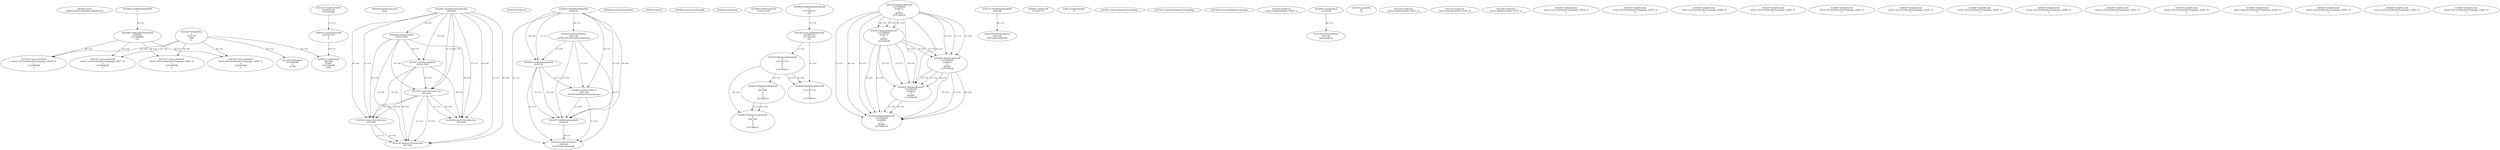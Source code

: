 // Global SCDG with merge call
digraph {
	0 [label="6850628.main
004ff1e2b3351566ca8dc10f8dbd574a"]
	1 [label="4254480.GetModuleHandleW
0"]
	2 [label="6844434.SetThreadLocale
1024"]
	3 [label="4243965.InitializeCriticalSection
6917004"]
	4 [label="4243979.GetVersion
"]
	5 [label="4244018.GetModuleHandleW
4244120"]
	6 [label="4244024.GetProcAddress
9441320
GetThreadPreferredUILanguages"]
	5 -> 6 [label="(0-->1)"]
	7 [label="4244044.GetModuleHandleW
4244120"]
	5 -> 7 [label="(1-->1)"]
	5 -> 7 [label="(0-->0)"]
	6 -> 7 [label="(1-->0)"]
	8 [label="4244050.GetProcAddress
9441320
SetThreadPreferredUILanguages"]
	5 -> 8 [label="(0-->1)"]
	6 -> 8 [label="(1-->1)"]
	7 -> 8 [label="(0-->1)"]
	9 [label="4244070.GetModuleHandleW
4244120"]
	5 -> 9 [label="(1-->1)"]
	7 -> 9 [label="(1-->1)"]
	5 -> 9 [label="(0-->0)"]
	6 -> 9 [label="(1-->0)"]
	7 -> 9 [label="(0-->0)"]
	8 -> 9 [label="(1-->0)"]
	10 [label="4244076.GetProcAddress
9441320
GetThreadUILanguage"]
	5 -> 10 [label="(0-->1)"]
	6 -> 10 [label="(1-->1)"]
	7 -> 10 [label="(0-->1)"]
	8 -> 10 [label="(1-->1)"]
	9 -> 10 [label="(0-->1)"]
	11 [label="4250188.GetSystemInfo
2147417660"]
	3 -> 11 [label="(0-->0)"]
	12 [label="6844540.GetCommandLineW
"]
	13 [label="4214413.GetStartupInfoW
2147417624"]
	3 -> 13 [label="(0-->0)"]
	11 -> 13 [label="(0-->0)"]
	14 [label="6844560.GetACP
"]
	15 [label="6844580.GetCurrentThreadId
"]
	16 [label="4250204.GetVersion
"]
	17 [label="4276690.GetVersionExW
2147417420"]
	18 [label="4243306.GetModuleFileNameW
4194304
2147408904
522"]
	1 -> 18 [label="(0-->1)"]
	19 [label="4248064.GetModuleFileNameW
0
2147408370
261"]
	20 [label="4215383.VirtualAlloc
0
1310704
4096
4"]
	21 [label="4246338.RegOpenKeyExW
2147483649
4246772
0
983065
2147408236"]
	22 [label="4245741.GetModuleHandleW
4246160"]
	23 [label="4245758.GetProcAddress
9441320
GetLongPathNameW"]
	22 -> 23 [label="(0-->1)"]
	24 [label="4245785.GetLongPathNameW
2147407710
2147406542
261"]
	19 -> 24 [label="(3-->3)"]
	25 [label="4245683.CharNextW
2147407716"]
	26 [label="4246556.RegQueryValueExW
0
2147407710
0
0
0
2147408232"]
	24 -> 26 [label="(1-->2)"]
	27 [label="4246635.RegQueryValueExW
0
4247000
0
0
0
2147408232"]
	26 -> 27 [label="(6-->6)"]
	28 [label="4246722.RegCloseKey
0"]
	29 [label="4247883.GetUserDefaultUILanguage
"]
	30 [label="4245418.EnterCriticalSection
6917004"]
	3 -> 30 [label="(1-->1)"]
	3 -> 30 [label="(0-->0)"]
	11 -> 30 [label="(0-->0)"]
	13 -> 30 [label="(0-->0)"]
	31 [label="4245454.LeaveCriticalSection
6917004"]
	3 -> 31 [label="(1-->1)"]
	30 -> 31 [label="(1-->1)"]
	3 -> 31 [label="(0-->0)"]
	11 -> 31 [label="(0-->0)"]
	13 -> 31 [label="(0-->0)"]
	30 -> 31 [label="(0-->0)"]
	32 [label="4247923.GetSystemDefaultUILanguage
"]
	33 [label="4247558.GetUserDefaultUILanguage
"]
	34 [label="4247567.GetLocaleInfoW
retval_GetUserDefaultUILanguage_33056_32
3
2147408268
4"]
	18 -> 34 [label="(0-->2)"]
	20 -> 34 [label="(4-->4)"]
	35 [label="4247247.FindFirstFileW
3224341740
2147407640"]
	36 [label="4247263.FindClose
retval_FindFirstFileW_33266_32"]
	37 [label="4248145.LoadLibraryExW
3224341740
0
2"]
	35 -> 37 [label="(1-->1)"]
	38 [label="4250073.LoadStringW
9441340
65485
2147409468
4096"]
	37 -> 38 [label="(0-->1)"]
	20 -> 38 [label="(3-->4)"]
	39 [label="4254893.LoadLibraryA
user32.dll"]
	40 [label="4255003.LocalAlloc
64
8"]
	41 [label="4255148.GetProcAddress
9441344
MessageBoxA"]
	39 -> 41 [label="(0-->1)"]
	42 [label="4244205.DeleteCriticalSection
6917004"]
	3 -> 42 [label="(1-->1)"]
	30 -> 42 [label="(1-->1)"]
	31 -> 42 [label="(1-->1)"]
	3 -> 42 [label="(0-->0)"]
	11 -> 42 [label="(0-->0)"]
	13 -> 42 [label="(0-->0)"]
	30 -> 42 [label="(0-->0)"]
	31 -> 42 [label="(0-->0)"]
	43 [label="4221262.VirtualFree
3223060480
0
32768"]
	20 -> 43 [label="(0-->1)"]
	44 [label="4247567.GetLocaleInfoW
retval_GetUserDefaultUILanguage_33057_32
3
2147408268
4"]
	18 -> 44 [label="(0-->2)"]
	20 -> 44 [label="(4-->4)"]
	45 [label="4247263.FindClose
retval_FindFirstFileW_33267_32"]
	46 [label="4246372.RegOpenKeyExW
2147483650
4246772
0
983065
2147408236"]
	21 -> 46 [label="(2-->2)"]
	21 -> 46 [label="(4-->4)"]
	21 -> 46 [label="(5-->5)"]
	47 [label="4247567.GetLocaleInfoW
retval_GetUserDefaultUILanguage_33095_32
3
2147408268
4"]
	18 -> 47 [label="(0-->2)"]
	20 -> 47 [label="(4-->4)"]
	48 [label="4247263.FindClose
retval_FindFirstFileW_33269_32"]
	49 [label="4247567.GetLocaleInfoW
retval_GetUserDefaultUILanguage_33096_32
3
2147408268
4"]
	18 -> 49 [label="(0-->2)"]
	20 -> 49 [label="(4-->4)"]
	50 [label="4247263.FindClose
retval_FindFirstFileW_33270_32"]
	51 [label="4245469.LeaveCriticalSection
6917004"]
	3 -> 51 [label="(1-->1)"]
	30 -> 51 [label="(1-->1)"]
	3 -> 51 [label="(0-->0)"]
	11 -> 51 [label="(0-->0)"]
	13 -> 51 [label="(0-->0)"]
	30 -> 51 [label="(0-->0)"]
	52 [label="4245487.IsValidLocale
retval_GetUserDefaultUILanguage_32878_32
2"]
	53 [label="4245487.IsValidLocale
retval_GetUserDefaultUILanguage_32879_32
2"]
	54 [label="4245487.IsValidLocale
retval_GetUserDefaultUILanguage_32880_32
2"]
	55 [label="4245487.IsValidLocale
retval_GetUserDefaultUILanguage_32881_32
2"]
	56 [label="4245487.IsValidLocale
retval_GetUserDefaultUILanguage_32882_32
2"]
	57 [label="4246402.RegOpenKeyExW
2147483649
4246832
0
983065
2147408236"]
	21 -> 57 [label="(1-->1)"]
	21 -> 57 [label="(4-->4)"]
	46 -> 57 [label="(4-->4)"]
	21 -> 57 [label="(5-->5)"]
	46 -> 57 [label="(5-->5)"]
	58 [label="4246599.RegQueryValueExW
0
2147407710
0
0
0
2147408232"]
	24 -> 58 [label="(1-->2)"]
	26 -> 58 [label="(2-->2)"]
	26 -> 58 [label="(6-->6)"]
	59 [label="4245487.IsValidLocale
retval_GetUserDefaultUILanguage_32938_32
2"]
	60 [label="4245487.IsValidLocale
retval_GetUserDefaultUILanguage_32939_32
2"]
	61 [label="4245487.IsValidLocale
retval_GetUserDefaultUILanguage_32940_32
2"]
	62 [label="4245487.IsValidLocale
retval_GetUserDefaultUILanguage_32941_32
2"]
	63 [label="4245487.IsValidLocale
retval_GetUserDefaultUILanguage_32942_32
2"]
	64 [label="4245487.IsValidLocale
retval_GetSystemDefaultUILanguage_32944_32
2"]
	65 [label="4246432.RegOpenKeyExW
2147483650
4246832
0
983065
2147408236"]
	46 -> 65 [label="(1-->1)"]
	57 -> 65 [label="(2-->2)"]
	21 -> 65 [label="(4-->4)"]
	46 -> 65 [label="(4-->4)"]
	57 -> 65 [label="(4-->4)"]
	21 -> 65 [label="(5-->5)"]
	46 -> 65 [label="(5-->5)"]
	57 -> 65 [label="(5-->5)"]
	66 [label="4246462.RegOpenKeyExW
2147483649
4246884
0
983065
2147408236"]
	21 -> 66 [label="(1-->1)"]
	57 -> 66 [label="(1-->1)"]
	21 -> 66 [label="(4-->4)"]
	46 -> 66 [label="(4-->4)"]
	57 -> 66 [label="(4-->4)"]
	65 -> 66 [label="(4-->4)"]
	21 -> 66 [label="(5-->5)"]
	46 -> 66 [label="(5-->5)"]
	57 -> 66 [label="(5-->5)"]
	65 -> 66 [label="(5-->5)"]
	67 [label="4245487.IsValidLocale
retval_GetUserDefaultUILanguage_32992_32
2"]
	68 [label="4246676.RegQueryValueExW
0
4247000
0
0
0
2147408232"]
	27 -> 68 [label="(2-->2)"]
	26 -> 68 [label="(6-->6)"]
	27 -> 68 [label="(6-->6)"]
	69 [label="4245487.IsValidLocale
retval_GetUserDefaultUILanguage_33003_32
2"]
	70 [label="4245487.IsValidLocale
retval_GetUserDefaultUILanguage_33004_32
2"]
}
